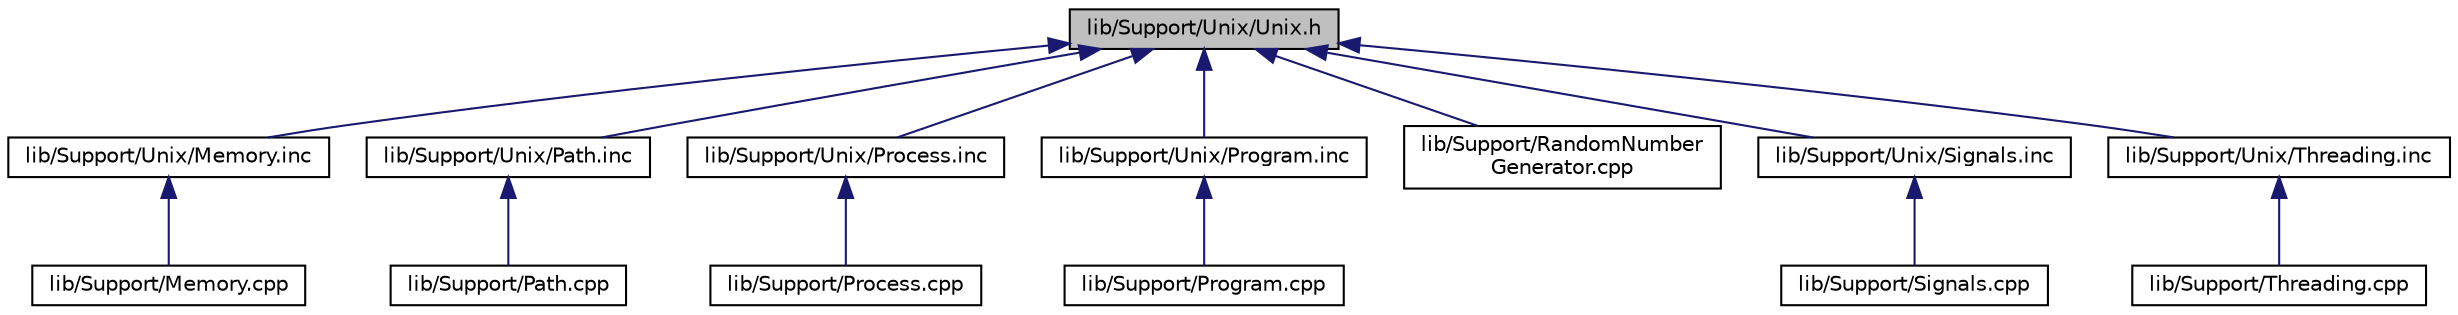 digraph "lib/Support/Unix/Unix.h"
{
 // LATEX_PDF_SIZE
  bgcolor="transparent";
  edge [fontname="Helvetica",fontsize="10",labelfontname="Helvetica",labelfontsize="10"];
  node [fontname="Helvetica",fontsize="10",shape=record];
  Node1 [label="lib/Support/Unix/Unix.h",height=0.2,width=0.4,color="black", fillcolor="grey75", style="filled", fontcolor="black",tooltip=" "];
  Node1 -> Node2 [dir="back",color="midnightblue",fontsize="10",style="solid",fontname="Helvetica"];
  Node2 [label="lib/Support/Unix/Memory.inc",height=0.2,width=0.4,color="black",URL="$Unix_2Memory_8inc.html",tooltip=" "];
  Node2 -> Node3 [dir="back",color="midnightblue",fontsize="10",style="solid",fontname="Helvetica"];
  Node3 [label="lib/Support/Memory.cpp",height=0.2,width=0.4,color="black",URL="$Memory_8cpp.html",tooltip=" "];
  Node1 -> Node4 [dir="back",color="midnightblue",fontsize="10",style="solid",fontname="Helvetica"];
  Node4 [label="lib/Support/Unix/Path.inc",height=0.2,width=0.4,color="black",URL="$Unix_2Path_8inc.html",tooltip=" "];
  Node4 -> Node5 [dir="back",color="midnightblue",fontsize="10",style="solid",fontname="Helvetica"];
  Node5 [label="lib/Support/Path.cpp",height=0.2,width=0.4,color="black",URL="$Path_8cpp.html",tooltip=" "];
  Node1 -> Node6 [dir="back",color="midnightblue",fontsize="10",style="solid",fontname="Helvetica"];
  Node6 [label="lib/Support/Unix/Process.inc",height=0.2,width=0.4,color="black",URL="$Unix_2Process_8inc.html",tooltip=" "];
  Node6 -> Node7 [dir="back",color="midnightblue",fontsize="10",style="solid",fontname="Helvetica"];
  Node7 [label="lib/Support/Process.cpp",height=0.2,width=0.4,color="black",URL="$Process_8cpp.html",tooltip=" "];
  Node1 -> Node8 [dir="back",color="midnightblue",fontsize="10",style="solid",fontname="Helvetica"];
  Node8 [label="lib/Support/Unix/Program.inc",height=0.2,width=0.4,color="black",URL="$Unix_2Program_8inc.html",tooltip=" "];
  Node8 -> Node9 [dir="back",color="midnightblue",fontsize="10",style="solid",fontname="Helvetica"];
  Node9 [label="lib/Support/Program.cpp",height=0.2,width=0.4,color="black",URL="$Program_8cpp.html",tooltip=" "];
  Node1 -> Node10 [dir="back",color="midnightblue",fontsize="10",style="solid",fontname="Helvetica"];
  Node10 [label="lib/Support/RandomNumber\lGenerator.cpp",height=0.2,width=0.4,color="black",URL="$RandomNumberGenerator_8cpp.html",tooltip=" "];
  Node1 -> Node11 [dir="back",color="midnightblue",fontsize="10",style="solid",fontname="Helvetica"];
  Node11 [label="lib/Support/Unix/Signals.inc",height=0.2,width=0.4,color="black",URL="$Unix_2Signals_8inc.html",tooltip=" "];
  Node11 -> Node12 [dir="back",color="midnightblue",fontsize="10",style="solid",fontname="Helvetica"];
  Node12 [label="lib/Support/Signals.cpp",height=0.2,width=0.4,color="black",URL="$Signals_8cpp.html",tooltip=" "];
  Node1 -> Node13 [dir="back",color="midnightblue",fontsize="10",style="solid",fontname="Helvetica"];
  Node13 [label="lib/Support/Unix/Threading.inc",height=0.2,width=0.4,color="black",URL="$Unix_2Threading_8inc.html",tooltip=" "];
  Node13 -> Node14 [dir="back",color="midnightblue",fontsize="10",style="solid",fontname="Helvetica"];
  Node14 [label="lib/Support/Threading.cpp",height=0.2,width=0.4,color="black",URL="$Threading_8cpp.html",tooltip=" "];
}

